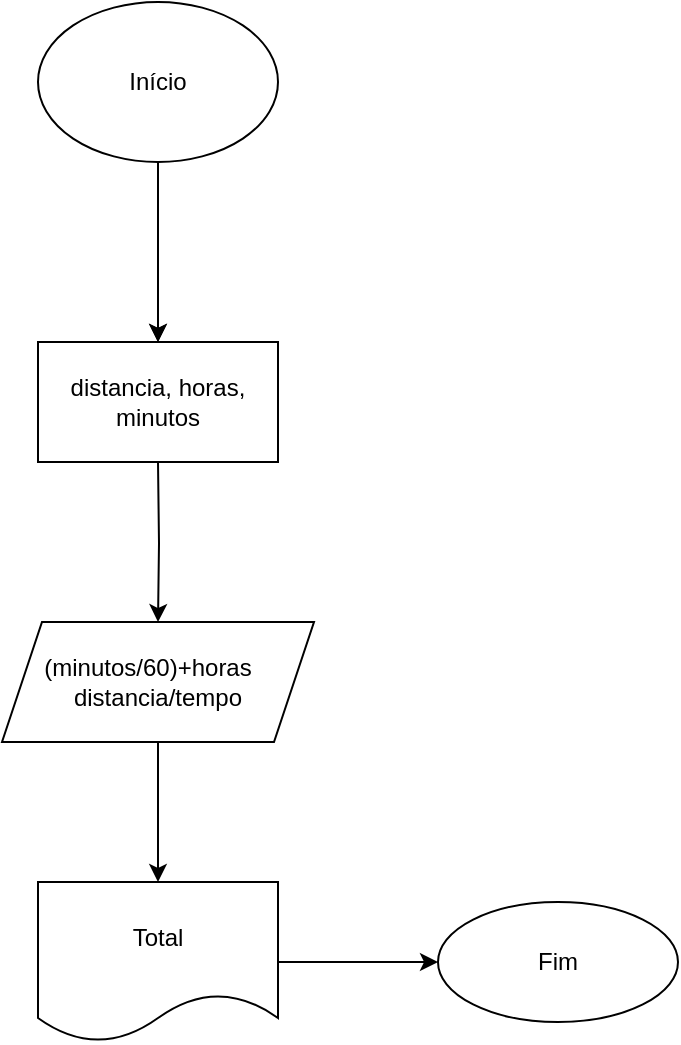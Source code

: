 <mxfile version="18.0.2" type="github"><diagram id="-sQBulWjZ_D6OXTZSTFp" name="Page-1"><mxGraphModel dx="1422" dy="794" grid="1" gridSize="10" guides="1" tooltips="1" connect="1" arrows="1" fold="1" page="1" pageScale="1" pageWidth="827" pageHeight="1169" math="0" shadow="0"><root><mxCell id="0"/><mxCell id="1" parent="0"/><mxCell id="QJ8RcJh0ejtvS8Ho06e0-3" value="" style="edgeStyle=orthogonalEdgeStyle;rounded=0;orthogonalLoop=1;jettySize=auto;html=1;" edge="1" parent="1" source="QJ8RcJh0ejtvS8Ho06e0-1"><mxGeometry relative="1" as="geometry"><mxPoint x="414" y="210" as="targetPoint"/></mxGeometry></mxCell><mxCell id="QJ8RcJh0ejtvS8Ho06e0-11" value="" style="edgeStyle=orthogonalEdgeStyle;rounded=0;orthogonalLoop=1;jettySize=auto;html=1;" edge="1" parent="1" source="QJ8RcJh0ejtvS8Ho06e0-1" target="QJ8RcJh0ejtvS8Ho06e0-10"><mxGeometry relative="1" as="geometry"/></mxCell><mxCell id="QJ8RcJh0ejtvS8Ho06e0-1" value="Início" style="ellipse;whiteSpace=wrap;html=1;" vertex="1" parent="1"><mxGeometry x="354" y="40" width="120" height="80" as="geometry"/></mxCell><mxCell id="QJ8RcJh0ejtvS8Ho06e0-5" value="" style="edgeStyle=orthogonalEdgeStyle;rounded=0;orthogonalLoop=1;jettySize=auto;html=1;" edge="1" parent="1" target="QJ8RcJh0ejtvS8Ho06e0-4"><mxGeometry relative="1" as="geometry"><mxPoint x="414" y="270" as="sourcePoint"/></mxGeometry></mxCell><mxCell id="QJ8RcJh0ejtvS8Ho06e0-7" value="" style="edgeStyle=orthogonalEdgeStyle;rounded=0;orthogonalLoop=1;jettySize=auto;html=1;" edge="1" parent="1" source="QJ8RcJh0ejtvS8Ho06e0-4" target="QJ8RcJh0ejtvS8Ho06e0-6"><mxGeometry relative="1" as="geometry"/></mxCell><mxCell id="QJ8RcJh0ejtvS8Ho06e0-4" value="(minutos/60)+horas&amp;nbsp; &amp;nbsp; distancia/tempo" style="shape=parallelogram;perimeter=parallelogramPerimeter;whiteSpace=wrap;html=1;fixedSize=1;" vertex="1" parent="1"><mxGeometry x="336" y="350" width="156" height="60" as="geometry"/></mxCell><mxCell id="QJ8RcJh0ejtvS8Ho06e0-9" value="" style="edgeStyle=orthogonalEdgeStyle;rounded=0;orthogonalLoop=1;jettySize=auto;html=1;" edge="1" parent="1" source="QJ8RcJh0ejtvS8Ho06e0-6" target="QJ8RcJh0ejtvS8Ho06e0-8"><mxGeometry relative="1" as="geometry"/></mxCell><mxCell id="QJ8RcJh0ejtvS8Ho06e0-6" value="Total" style="shape=document;whiteSpace=wrap;html=1;boundedLbl=1;" vertex="1" parent="1"><mxGeometry x="354" y="480" width="120" height="80" as="geometry"/></mxCell><mxCell id="QJ8RcJh0ejtvS8Ho06e0-8" value="Fim" style="ellipse;whiteSpace=wrap;html=1;" vertex="1" parent="1"><mxGeometry x="554" y="490" width="120" height="60" as="geometry"/></mxCell><mxCell id="QJ8RcJh0ejtvS8Ho06e0-10" value="distancia, horas, minutos" style="whiteSpace=wrap;html=1;" vertex="1" parent="1"><mxGeometry x="354" y="210" width="120" height="60" as="geometry"/></mxCell></root></mxGraphModel></diagram></mxfile>